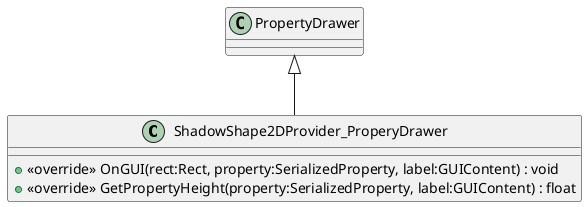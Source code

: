 @startuml
class ShadowShape2DProvider_ProperyDrawer {
    + <<override>> OnGUI(rect:Rect, property:SerializedProperty, label:GUIContent) : void
    + <<override>> GetPropertyHeight(property:SerializedProperty, label:GUIContent) : float
}
PropertyDrawer <|-- ShadowShape2DProvider_ProperyDrawer
@enduml
